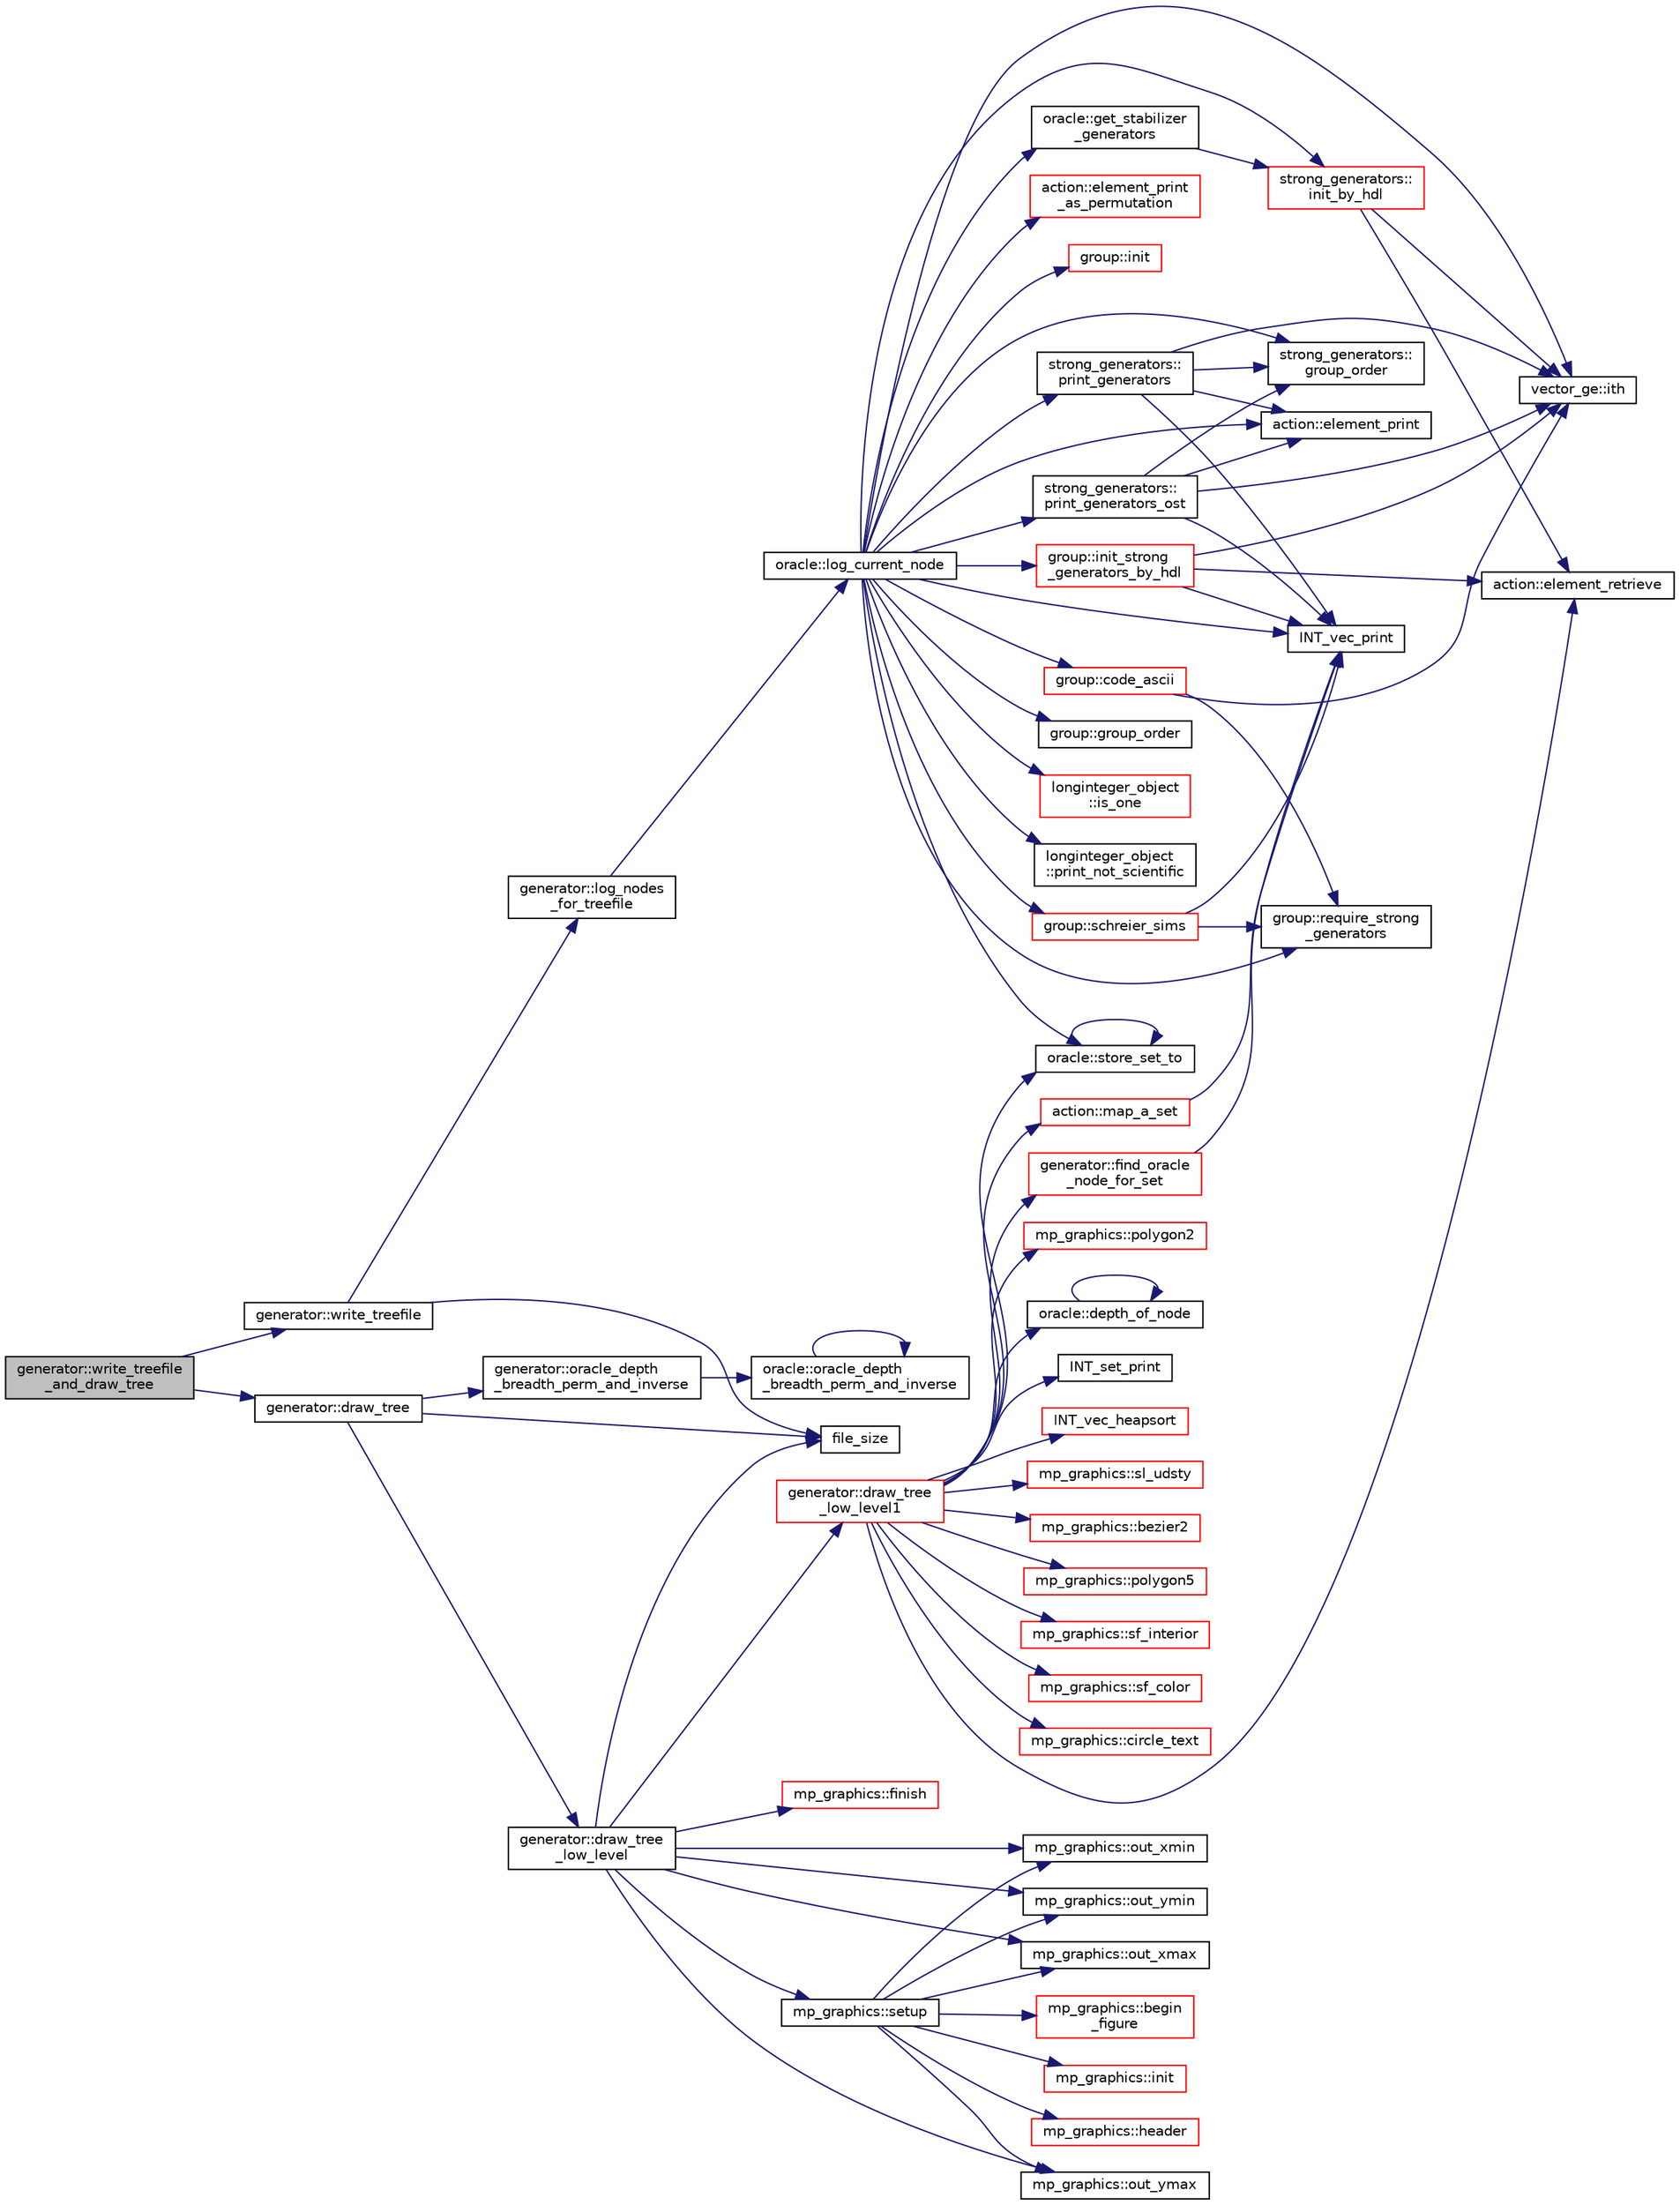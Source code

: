 digraph "generator::write_treefile_and_draw_tree"
{
  edge [fontname="Helvetica",fontsize="10",labelfontname="Helvetica",labelfontsize="10"];
  node [fontname="Helvetica",fontsize="10",shape=record];
  rankdir="LR";
  Node23557 [label="generator::write_treefile\l_and_draw_tree",height=0.2,width=0.4,color="black", fillcolor="grey75", style="filled", fontcolor="black"];
  Node23557 -> Node23558 [color="midnightblue",fontsize="10",style="solid",fontname="Helvetica"];
  Node23558 [label="generator::write_treefile",height=0.2,width=0.4,color="black", fillcolor="white", style="filled",URL="$d7/d73/classgenerator.html#a5c684cbe4faa75f676549200c475f5c3"];
  Node23558 -> Node23559 [color="midnightblue",fontsize="10",style="solid",fontname="Helvetica"];
  Node23559 [label="generator::log_nodes\l_for_treefile",height=0.2,width=0.4,color="black", fillcolor="white", style="filled",URL="$d7/d73/classgenerator.html#af759fd46cd675616d4816dddf6cdcab6"];
  Node23559 -> Node23560 [color="midnightblue",fontsize="10",style="solid",fontname="Helvetica"];
  Node23560 [label="oracle::log_current_node",height=0.2,width=0.4,color="black", fillcolor="white", style="filled",URL="$d7/da7/classoracle.html#a51f9cd387e52812e9a67f4d9cfcca603"];
  Node23560 -> Node23561 [color="midnightblue",fontsize="10",style="solid",fontname="Helvetica"];
  Node23561 [label="oracle::store_set_to",height=0.2,width=0.4,color="black", fillcolor="white", style="filled",URL="$d7/da7/classoracle.html#a4489d03d342f31d1e64632ce4d0e700d"];
  Node23561 -> Node23561 [color="midnightblue",fontsize="10",style="solid",fontname="Helvetica"];
  Node23560 -> Node23562 [color="midnightblue",fontsize="10",style="solid",fontname="Helvetica"];
  Node23562 [label="group::init",height=0.2,width=0.4,color="red", fillcolor="white", style="filled",URL="$d1/db7/classgroup.html#a9f5de0500658e265332c7f62c0d3962d"];
  Node23560 -> Node23564 [color="midnightblue",fontsize="10",style="solid",fontname="Helvetica"];
  Node23564 [label="group::init_strong\l_generators_by_hdl",height=0.2,width=0.4,color="red", fillcolor="white", style="filled",URL="$d1/db7/classgroup.html#a65100d600cfb0955dae3582a2d6a2532"];
  Node23564 -> Node23565 [color="midnightblue",fontsize="10",style="solid",fontname="Helvetica"];
  Node23565 [label="INT_vec_print",height=0.2,width=0.4,color="black", fillcolor="white", style="filled",URL="$df/dbf/sajeeb_8_c.html#a79a5901af0b47dd0d694109543c027fe"];
  Node23564 -> Node23570 [color="midnightblue",fontsize="10",style="solid",fontname="Helvetica"];
  Node23570 [label="action::element_retrieve",height=0.2,width=0.4,color="black", fillcolor="white", style="filled",URL="$d2/d86/classaction.html#ad28f6f8810ffbad64c1490f78e51e2b1"];
  Node23564 -> Node23571 [color="midnightblue",fontsize="10",style="solid",fontname="Helvetica"];
  Node23571 [label="vector_ge::ith",height=0.2,width=0.4,color="black", fillcolor="white", style="filled",URL="$d4/d6e/classvector__ge.html#a1ff002e8b746a9beb119d57dcd4a15ff"];
  Node23560 -> Node23572 [color="midnightblue",fontsize="10",style="solid",fontname="Helvetica"];
  Node23572 [label="strong_generators::\linit_by_hdl",height=0.2,width=0.4,color="red", fillcolor="white", style="filled",URL="$dc/d09/classstrong__generators.html#abe6e1f35365f6d69d230bf0869c32596"];
  Node23572 -> Node23570 [color="midnightblue",fontsize="10",style="solid",fontname="Helvetica"];
  Node23572 -> Node23571 [color="midnightblue",fontsize="10",style="solid",fontname="Helvetica"];
  Node23560 -> Node23574 [color="midnightblue",fontsize="10",style="solid",fontname="Helvetica"];
  Node23574 [label="strong_generators::\lprint_generators",height=0.2,width=0.4,color="black", fillcolor="white", style="filled",URL="$dc/d09/classstrong__generators.html#adccd259b435afd96d89cd664daa6c897"];
  Node23574 -> Node23575 [color="midnightblue",fontsize="10",style="solid",fontname="Helvetica"];
  Node23575 [label="strong_generators::\lgroup_order",height=0.2,width=0.4,color="black", fillcolor="white", style="filled",URL="$dc/d09/classstrong__generators.html#a91f453c2bfd6502b96f4b4eed16beb20"];
  Node23574 -> Node23565 [color="midnightblue",fontsize="10",style="solid",fontname="Helvetica"];
  Node23574 -> Node23576 [color="midnightblue",fontsize="10",style="solid",fontname="Helvetica"];
  Node23576 [label="action::element_print",height=0.2,width=0.4,color="black", fillcolor="white", style="filled",URL="$d2/d86/classaction.html#ae38c3ef3c1125213733d63c6fc3c40cd"];
  Node23574 -> Node23571 [color="midnightblue",fontsize="10",style="solid",fontname="Helvetica"];
  Node23560 -> Node23565 [color="midnightblue",fontsize="10",style="solid",fontname="Helvetica"];
  Node23560 -> Node23577 [color="midnightblue",fontsize="10",style="solid",fontname="Helvetica"];
  Node23577 [label="group::schreier_sims",height=0.2,width=0.4,color="red", fillcolor="white", style="filled",URL="$d1/db7/classgroup.html#a224ed784f302897ca0c0e578446afa08"];
  Node23577 -> Node23578 [color="midnightblue",fontsize="10",style="solid",fontname="Helvetica"];
  Node23578 [label="group::require_strong\l_generators",height=0.2,width=0.4,color="black", fillcolor="white", style="filled",URL="$d1/db7/classgroup.html#adfc3de74ab859ba6dba668b50efaf392"];
  Node23577 -> Node23565 [color="midnightblue",fontsize="10",style="solid",fontname="Helvetica"];
  Node23560 -> Node23594 [color="midnightblue",fontsize="10",style="solid",fontname="Helvetica"];
  Node23594 [label="group::group_order",height=0.2,width=0.4,color="black", fillcolor="white", style="filled",URL="$d1/db7/classgroup.html#a2d70bcf6a1495e7fb8e16ba7dfadb725"];
  Node23560 -> Node23595 [color="midnightblue",fontsize="10",style="solid",fontname="Helvetica"];
  Node23595 [label="longinteger_object\l::is_one",height=0.2,width=0.4,color="red", fillcolor="white", style="filled",URL="$dd/d7e/classlonginteger__object.html#adeab597c8bb66f36eb085f046d1df656"];
  Node23560 -> Node23597 [color="midnightblue",fontsize="10",style="solid",fontname="Helvetica"];
  Node23597 [label="longinteger_object\l::print_not_scientific",height=0.2,width=0.4,color="black", fillcolor="white", style="filled",URL="$dd/d7e/classlonginteger__object.html#ab80ea5c103cf97de662da3f1c79b2dd4"];
  Node23560 -> Node23598 [color="midnightblue",fontsize="10",style="solid",fontname="Helvetica"];
  Node23598 [label="group::code_ascii",height=0.2,width=0.4,color="red", fillcolor="white", style="filled",URL="$d1/db7/classgroup.html#abb93ebcd087d3f1146f32c2b5203f913"];
  Node23598 -> Node23578 [color="midnightblue",fontsize="10",style="solid",fontname="Helvetica"];
  Node23598 -> Node23571 [color="midnightblue",fontsize="10",style="solid",fontname="Helvetica"];
  Node23560 -> Node23603 [color="midnightblue",fontsize="10",style="solid",fontname="Helvetica"];
  Node23603 [label="oracle::get_stabilizer\l_generators",height=0.2,width=0.4,color="black", fillcolor="white", style="filled",URL="$d7/da7/classoracle.html#a55d6b99a05f74278f7cb0e9d9761da24"];
  Node23603 -> Node23572 [color="midnightblue",fontsize="10",style="solid",fontname="Helvetica"];
  Node23560 -> Node23575 [color="midnightblue",fontsize="10",style="solid",fontname="Helvetica"];
  Node23560 -> Node23604 [color="midnightblue",fontsize="10",style="solid",fontname="Helvetica"];
  Node23604 [label="strong_generators::\lprint_generators_ost",height=0.2,width=0.4,color="black", fillcolor="white", style="filled",URL="$dc/d09/classstrong__generators.html#a7d93ea4f786018272e813207f3c124b4"];
  Node23604 -> Node23575 [color="midnightblue",fontsize="10",style="solid",fontname="Helvetica"];
  Node23604 -> Node23565 [color="midnightblue",fontsize="10",style="solid",fontname="Helvetica"];
  Node23604 -> Node23576 [color="midnightblue",fontsize="10",style="solid",fontname="Helvetica"];
  Node23604 -> Node23571 [color="midnightblue",fontsize="10",style="solid",fontname="Helvetica"];
  Node23560 -> Node23578 [color="midnightblue",fontsize="10",style="solid",fontname="Helvetica"];
  Node23560 -> Node23576 [color="midnightblue",fontsize="10",style="solid",fontname="Helvetica"];
  Node23560 -> Node23571 [color="midnightblue",fontsize="10",style="solid",fontname="Helvetica"];
  Node23560 -> Node23605 [color="midnightblue",fontsize="10",style="solid",fontname="Helvetica"];
  Node23605 [label="action::element_print\l_as_permutation",height=0.2,width=0.4,color="red", fillcolor="white", style="filled",URL="$d2/d86/classaction.html#a2975618a8203187b688a67c947150bb8"];
  Node23558 -> Node23611 [color="midnightblue",fontsize="10",style="solid",fontname="Helvetica"];
  Node23611 [label="file_size",height=0.2,width=0.4,color="black", fillcolor="white", style="filled",URL="$df/dbf/sajeeb_8_c.html#a5c37cf5785204b6e9adf647dc14d0e50"];
  Node23557 -> Node23612 [color="midnightblue",fontsize="10",style="solid",fontname="Helvetica"];
  Node23612 [label="generator::draw_tree",height=0.2,width=0.4,color="black", fillcolor="white", style="filled",URL="$d7/d73/classgenerator.html#ae3d68e3de8f4a5decdaef2d8008cd4a6"];
  Node23612 -> Node23611 [color="midnightblue",fontsize="10",style="solid",fontname="Helvetica"];
  Node23612 -> Node23613 [color="midnightblue",fontsize="10",style="solid",fontname="Helvetica"];
  Node23613 [label="generator::oracle_depth\l_breadth_perm_and_inverse",height=0.2,width=0.4,color="black", fillcolor="white", style="filled",URL="$d7/d73/classgenerator.html#a74c9122858a1938da934cf16d41b37d8"];
  Node23613 -> Node23614 [color="midnightblue",fontsize="10",style="solid",fontname="Helvetica"];
  Node23614 [label="oracle::oracle_depth\l_breadth_perm_and_inverse",height=0.2,width=0.4,color="black", fillcolor="white", style="filled",URL="$d7/da7/classoracle.html#aa8a32b267e874282452dc84bdb5eeb31"];
  Node23614 -> Node23614 [color="midnightblue",fontsize="10",style="solid",fontname="Helvetica"];
  Node23612 -> Node23615 [color="midnightblue",fontsize="10",style="solid",fontname="Helvetica"];
  Node23615 [label="generator::draw_tree\l_low_level",height=0.2,width=0.4,color="black", fillcolor="white", style="filled",URL="$d7/d73/classgenerator.html#a7ec4c0902ecfc19049792b60526ae446"];
  Node23615 -> Node23616 [color="midnightblue",fontsize="10",style="solid",fontname="Helvetica"];
  Node23616 [label="mp_graphics::out_xmin",height=0.2,width=0.4,color="black", fillcolor="white", style="filled",URL="$da/d2c/classmp__graphics.html#a565bfb3987a4e246e3fd61d15c714ee7"];
  Node23615 -> Node23617 [color="midnightblue",fontsize="10",style="solid",fontname="Helvetica"];
  Node23617 [label="mp_graphics::out_ymin",height=0.2,width=0.4,color="black", fillcolor="white", style="filled",URL="$da/d2c/classmp__graphics.html#a01d97c3ec8360a3c2244aa895e2b9c9e"];
  Node23615 -> Node23618 [color="midnightblue",fontsize="10",style="solid",fontname="Helvetica"];
  Node23618 [label="mp_graphics::out_xmax",height=0.2,width=0.4,color="black", fillcolor="white", style="filled",URL="$da/d2c/classmp__graphics.html#af0f66267f65077db72afeb0ce0b8df31"];
  Node23615 -> Node23619 [color="midnightblue",fontsize="10",style="solid",fontname="Helvetica"];
  Node23619 [label="mp_graphics::out_ymax",height=0.2,width=0.4,color="black", fillcolor="white", style="filled",URL="$da/d2c/classmp__graphics.html#a16d4b00f27d431c20c08840b6043cc7f"];
  Node23615 -> Node23620 [color="midnightblue",fontsize="10",style="solid",fontname="Helvetica"];
  Node23620 [label="mp_graphics::setup",height=0.2,width=0.4,color="black", fillcolor="white", style="filled",URL="$da/d2c/classmp__graphics.html#a5b81adfb712dfb64b123db4ae72fadf2"];
  Node23620 -> Node23621 [color="midnightblue",fontsize="10",style="solid",fontname="Helvetica"];
  Node23621 [label="mp_graphics::init",height=0.2,width=0.4,color="red", fillcolor="white", style="filled",URL="$da/d2c/classmp__graphics.html#a48eeaba8be672a2d5eee6b1f428b947e"];
  Node23620 -> Node23616 [color="midnightblue",fontsize="10",style="solid",fontname="Helvetica"];
  Node23620 -> Node23617 [color="midnightblue",fontsize="10",style="solid",fontname="Helvetica"];
  Node23620 -> Node23618 [color="midnightblue",fontsize="10",style="solid",fontname="Helvetica"];
  Node23620 -> Node23619 [color="midnightblue",fontsize="10",style="solid",fontname="Helvetica"];
  Node23620 -> Node23623 [color="midnightblue",fontsize="10",style="solid",fontname="Helvetica"];
  Node23623 [label="mp_graphics::header",height=0.2,width=0.4,color="red", fillcolor="white", style="filled",URL="$da/d2c/classmp__graphics.html#ad500b1cac8c75bf8a2f2ac78938c4e30"];
  Node23620 -> Node23627 [color="midnightblue",fontsize="10",style="solid",fontname="Helvetica"];
  Node23627 [label="mp_graphics::begin\l_figure",height=0.2,width=0.4,color="red", fillcolor="white", style="filled",URL="$da/d2c/classmp__graphics.html#a5755257d778fb161984a756d0ad9c600"];
  Node23615 -> Node23629 [color="midnightblue",fontsize="10",style="solid",fontname="Helvetica"];
  Node23629 [label="generator::draw_tree\l_low_level1",height=0.2,width=0.4,color="red", fillcolor="white", style="filled",URL="$d7/d73/classgenerator.html#a05c91a8f773c25fbad2e806201d5f0d3"];
  Node23629 -> Node23630 [color="midnightblue",fontsize="10",style="solid",fontname="Helvetica"];
  Node23630 [label="mp_graphics::polygon2",height=0.2,width=0.4,color="red", fillcolor="white", style="filled",URL="$da/d2c/classmp__graphics.html#ad4052be9dec4eeef879dcc8ca6d85d71"];
  Node23629 -> Node23646 [color="midnightblue",fontsize="10",style="solid",fontname="Helvetica"];
  Node23646 [label="oracle::depth_of_node",height=0.2,width=0.4,color="black", fillcolor="white", style="filled",URL="$d7/da7/classoracle.html#a022e34d01ca887785e17c9f3fb25193e"];
  Node23646 -> Node23646 [color="midnightblue",fontsize="10",style="solid",fontname="Helvetica"];
  Node23629 -> Node23561 [color="midnightblue",fontsize="10",style="solid",fontname="Helvetica"];
  Node23629 -> Node23647 [color="midnightblue",fontsize="10",style="solid",fontname="Helvetica"];
  Node23647 [label="INT_set_print",height=0.2,width=0.4,color="black", fillcolor="white", style="filled",URL="$df/dbf/sajeeb_8_c.html#a97614645ec11df30e0e896367f91ffd9"];
  Node23629 -> Node23570 [color="midnightblue",fontsize="10",style="solid",fontname="Helvetica"];
  Node23629 -> Node23648 [color="midnightblue",fontsize="10",style="solid",fontname="Helvetica"];
  Node23648 [label="action::map_a_set",height=0.2,width=0.4,color="red", fillcolor="white", style="filled",URL="$d2/d86/classaction.html#a600e542e5aeca2a46f18110e027947e0"];
  Node23648 -> Node23565 [color="midnightblue",fontsize="10",style="solid",fontname="Helvetica"];
  Node23629 -> Node23649 [color="midnightblue",fontsize="10",style="solid",fontname="Helvetica"];
  Node23649 [label="INT_vec_heapsort",height=0.2,width=0.4,color="red", fillcolor="white", style="filled",URL="$d5/de2/foundations_2data__structures_2data__structures_8h.html#a3590ad9987f801fbfc94634300182f39"];
  Node23629 -> Node23653 [color="midnightblue",fontsize="10",style="solid",fontname="Helvetica"];
  Node23653 [label="generator::find_oracle\l_node_for_set",height=0.2,width=0.4,color="red", fillcolor="white", style="filled",URL="$d7/d73/classgenerator.html#acdf58f4d0bdb6a88af63cdd5fb5d6bff"];
  Node23653 -> Node23565 [color="midnightblue",fontsize="10",style="solid",fontname="Helvetica"];
  Node23629 -> Node23658 [color="midnightblue",fontsize="10",style="solid",fontname="Helvetica"];
  Node23658 [label="mp_graphics::sl_udsty",height=0.2,width=0.4,color="red", fillcolor="white", style="filled",URL="$da/d2c/classmp__graphics.html#a66dd75ae04c9254e760ea479ee66946c"];
  Node23629 -> Node23660 [color="midnightblue",fontsize="10",style="solid",fontname="Helvetica"];
  Node23660 [label="mp_graphics::bezier2",height=0.2,width=0.4,color="red", fillcolor="white", style="filled",URL="$da/d2c/classmp__graphics.html#a1d6961459b292c48ceeb937dff7fa691"];
  Node23629 -> Node23663 [color="midnightblue",fontsize="10",style="solid",fontname="Helvetica"];
  Node23663 [label="mp_graphics::polygon5",height=0.2,width=0.4,color="red", fillcolor="white", style="filled",URL="$da/d2c/classmp__graphics.html#a5c2a62f1331cc9f598c4faa8d1116dca"];
  Node23629 -> Node23664 [color="midnightblue",fontsize="10",style="solid",fontname="Helvetica"];
  Node23664 [label="mp_graphics::sf_interior",height=0.2,width=0.4,color="red", fillcolor="white", style="filled",URL="$da/d2c/classmp__graphics.html#a2db6a380fffb003254304ea9489a452b"];
  Node23629 -> Node23666 [color="midnightblue",fontsize="10",style="solid",fontname="Helvetica"];
  Node23666 [label="mp_graphics::sf_color",height=0.2,width=0.4,color="red", fillcolor="white", style="filled",URL="$da/d2c/classmp__graphics.html#ae6d1c954f0bacaa8b282a7230f7cce14"];
  Node23629 -> Node23668 [color="midnightblue",fontsize="10",style="solid",fontname="Helvetica"];
  Node23668 [label="mp_graphics::circle_text",height=0.2,width=0.4,color="red", fillcolor="white", style="filled",URL="$da/d2c/classmp__graphics.html#aa50563fd445efab70c7abc5700c6049b"];
  Node23615 -> Node23684 [color="midnightblue",fontsize="10",style="solid",fontname="Helvetica"];
  Node23684 [label="mp_graphics::finish",height=0.2,width=0.4,color="red", fillcolor="white", style="filled",URL="$da/d2c/classmp__graphics.html#af143e19052d1e5f8c00753c44860dea1"];
  Node23615 -> Node23611 [color="midnightblue",fontsize="10",style="solid",fontname="Helvetica"];
}
